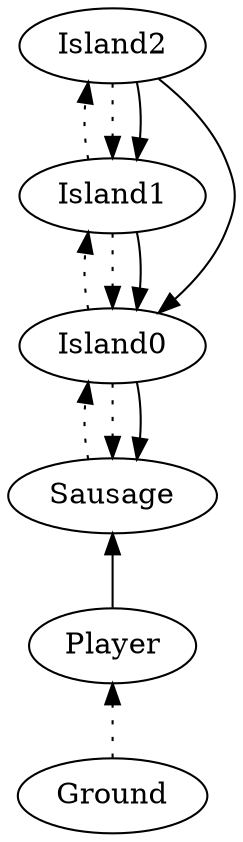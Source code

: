 digraph G {
rankdir = BT;
	"Ground" -> "Player" [style=dotted];
	"Player" -> "Sausage";
	"Island0" -> "Sausage" [style=dotted];
	"Sausage" -> "Island0" [style=dotted];
	"Island1" -> "Island0" [style=dotted];
	"Island0" -> "Island1" [style=dotted];
	"Island0" -> "Sausage";
	"Island2" -> "Island1" [style=dotted];
	"Island1" -> "Island2" [style=dotted];
	"Island1" -> "Island0";
	"Island2" -> "Island1";
	"Island2" -> "Island0";
}